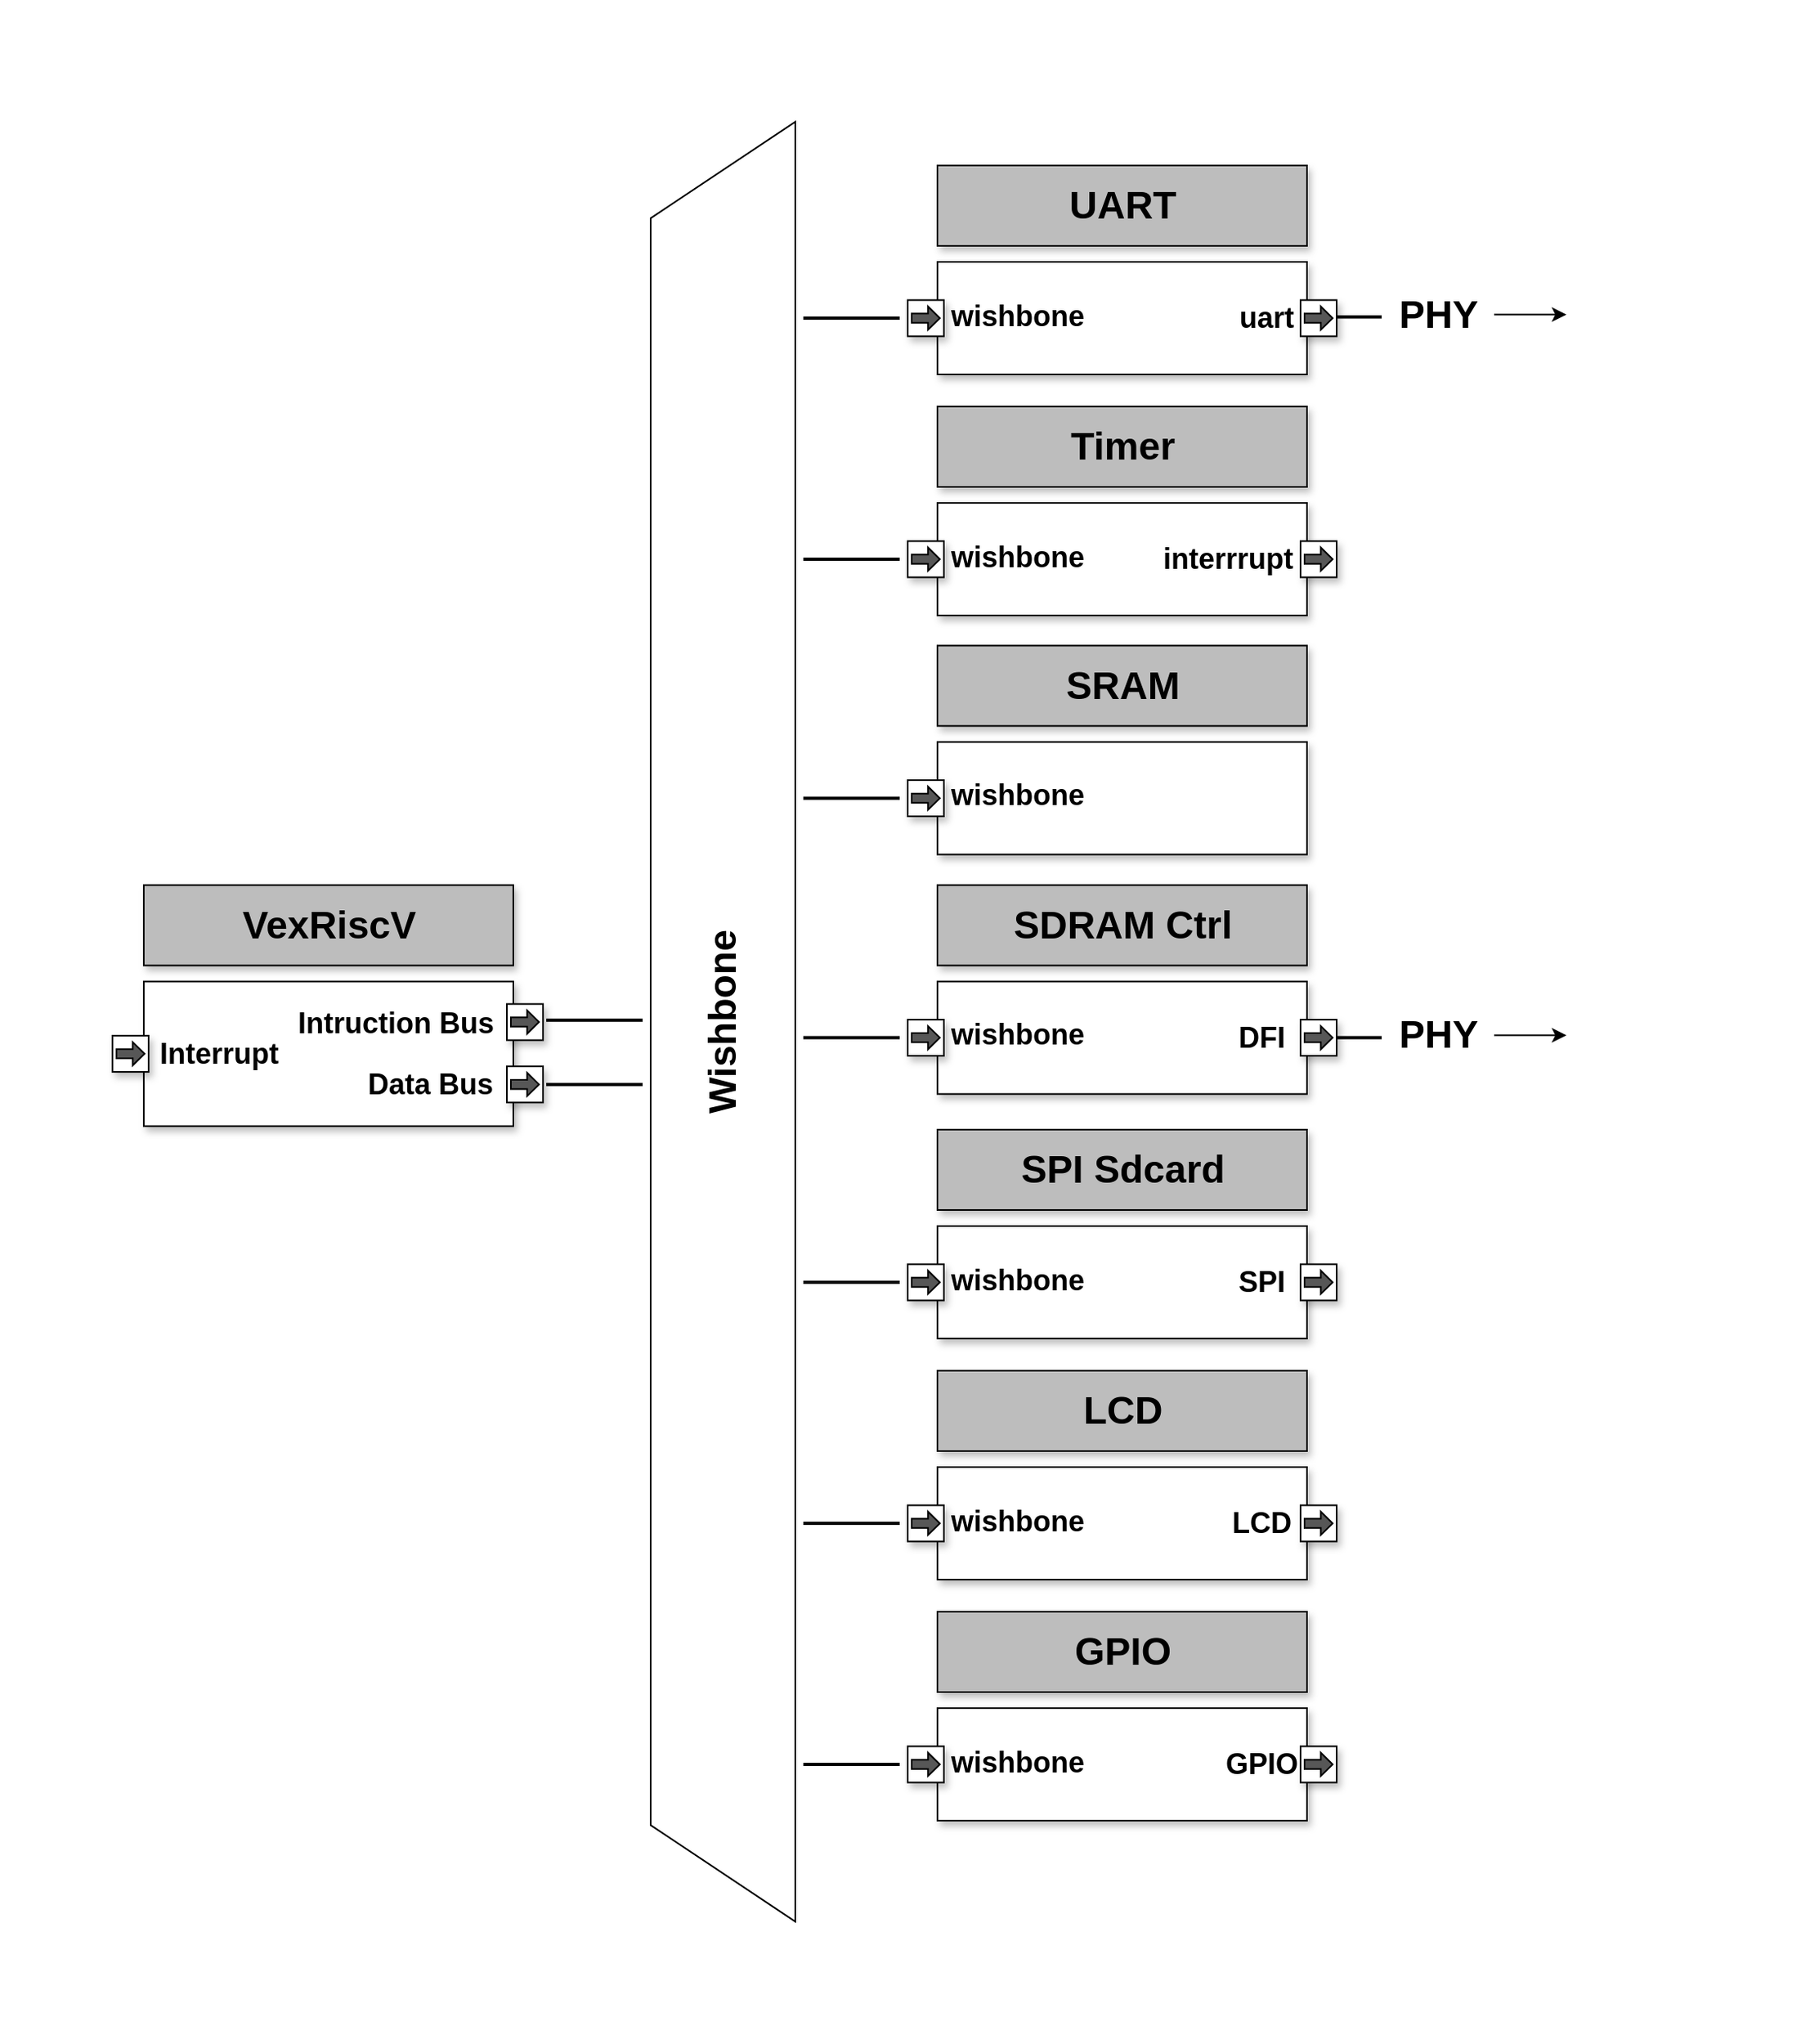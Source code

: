 <mxfile version="24.7.8">
  <diagram name="Page-1" id="6OxY_6_WlT_LIe2wQiZD">
    <mxGraphModel dx="2138" dy="1482" grid="1" gridSize="10" guides="1" tooltips="1" connect="1" arrows="1" fold="1" page="1" pageScale="1" pageWidth="850" pageHeight="1100" math="0" shadow="0">
      <root>
        <mxCell id="0" />
        <mxCell id="1" parent="0" />
        <mxCell id="eTnkCuq8bk1XYFF8HePN-374" value="" style="rounded=0;whiteSpace=wrap;html=1;strokeColor=none;" vertex="1" parent="1">
          <mxGeometry x="170" y="167.8" width="1120" height="1270" as="geometry" />
        </mxCell>
        <mxCell id="eTnkCuq8bk1XYFF8HePN-86" value="" style="rounded=0;whiteSpace=wrap;html=1;shadow=1;" vertex="1" parent="1">
          <mxGeometry x="259.5" y="777.8" width="230" height="90" as="geometry" />
        </mxCell>
        <mxCell id="eTnkCuq8bk1XYFF8HePN-85" value="&lt;font style=&quot;font-size: 24px;&quot;&gt;&lt;b&gt;Wishbone&lt;/b&gt;&lt;/font&gt;" style="shape=trapezoid;perimeter=trapezoidPerimeter;whiteSpace=wrap;html=1;fixedSize=1;size=60;rotation=-90;" vertex="1" parent="1">
          <mxGeometry x="60" y="757.8" width="1120" height="90" as="geometry" />
        </mxCell>
        <mxCell id="eTnkCuq8bk1XYFF8HePN-88" value="&lt;font style=&quot;font-size: 24px;&quot;&gt;&lt;b&gt;VexRiscV&lt;/b&gt;&lt;/font&gt;" style="rounded=0;whiteSpace=wrap;html=1;fillColor=#BDBDBD;shadow=1;" vertex="1" parent="1">
          <mxGeometry x="259.5" y="717.8" width="230" height="50" as="geometry" />
        </mxCell>
        <mxCell id="eTnkCuq8bk1XYFF8HePN-89" value="&lt;font style=&quot;font-size: 18px;&quot;&gt;&lt;b style=&quot;&quot;&gt;Intruction Bus&lt;/b&gt;&lt;/font&gt;" style="text;html=1;align=center;verticalAlign=middle;resizable=0;points=[];autosize=1;strokeColor=none;fillColor=none;" vertex="1" parent="1">
          <mxGeometry x="340.5" y="783.8" width="150" height="40" as="geometry" />
        </mxCell>
        <mxCell id="eTnkCuq8bk1XYFF8HePN-90" value="&lt;font style=&quot;font-size: 18px;&quot;&gt;&lt;b style=&quot;&quot;&gt;&amp;nbsp;Data Bus&lt;/b&gt;&lt;/font&gt;" style="text;html=1;align=center;verticalAlign=middle;resizable=0;points=[];autosize=1;strokeColor=none;fillColor=none;" vertex="1" parent="1">
          <mxGeometry x="379.5" y="821.85" width="110" height="40" as="geometry" />
        </mxCell>
        <mxCell id="eTnkCuq8bk1XYFF8HePN-91" value="&lt;font style=&quot;font-size: 18px;&quot;&gt;&lt;b style=&quot;&quot;&gt;Interrupt&lt;/b&gt;&lt;/font&gt;" style="text;html=1;align=center;verticalAlign=middle;resizable=0;points=[];autosize=1;strokeColor=none;fillColor=none;" vertex="1" parent="1">
          <mxGeometry x="255.5" y="802.8" width="100" height="40" as="geometry" />
        </mxCell>
        <mxCell id="eTnkCuq8bk1XYFF8HePN-92" value="" style="whiteSpace=wrap;html=1;aspect=fixed;shadow=1;" vertex="1" parent="1">
          <mxGeometry x="485.5" y="791.8" width="22.5" height="22.5" as="geometry" />
        </mxCell>
        <mxCell id="eTnkCuq8bk1XYFF8HePN-94" value="" style="shape=flexArrow;endArrow=classic;html=1;rounded=0;width=5.736;endSize=2.124;endWidth=7.751;fillColor=#575757;entryX=0.911;entryY=0.499;entryDx=0;entryDy=0;entryPerimeter=0;" edge="1" parent="1" target="eTnkCuq8bk1XYFF8HePN-92">
          <mxGeometry width="50" height="50" relative="1" as="geometry">
            <mxPoint x="487.5" y="803.04" as="sourcePoint" />
            <mxPoint x="500.5" y="805.25" as="targetPoint" />
          </mxGeometry>
        </mxCell>
        <mxCell id="eTnkCuq8bk1XYFF8HePN-102" value="" style="rounded=0;whiteSpace=wrap;html=1;shadow=1;" vertex="1" parent="1">
          <mxGeometry x="753.5" y="330" width="230" height="70" as="geometry" />
        </mxCell>
        <mxCell id="eTnkCuq8bk1XYFF8HePN-104" value="&lt;font style=&quot;font-size: 24px;&quot;&gt;&lt;b&gt;UART&lt;/b&gt;&lt;/font&gt;" style="rounded=0;whiteSpace=wrap;html=1;fillColor=#BDBDBD;shadow=1;" vertex="1" parent="1">
          <mxGeometry x="753.5" y="270" width="230" height="50" as="geometry" />
        </mxCell>
        <mxCell id="eTnkCuq8bk1XYFF8HePN-105" value="&lt;font style=&quot;font-size: 18px;&quot;&gt;&lt;b&gt;uart&lt;/b&gt;&lt;/font&gt;" style="text;html=1;align=center;verticalAlign=middle;resizable=0;points=[];autosize=1;strokeColor=none;fillColor=none;" vertex="1" parent="1">
          <mxGeometry x="927.5" y="345" width="60" height="40" as="geometry" />
        </mxCell>
        <mxCell id="eTnkCuq8bk1XYFF8HePN-107" value="&lt;font style=&quot;font-size: 18px;&quot;&gt;&lt;b style=&quot;&quot;&gt;wishbone&lt;/b&gt;&lt;/font&gt;" style="text;html=1;align=center;verticalAlign=middle;resizable=0;points=[];autosize=1;strokeColor=none;fillColor=none;" vertex="1" parent="1">
          <mxGeometry x="747.5" y="343.5" width="110" height="40" as="geometry" />
        </mxCell>
        <mxCell id="eTnkCuq8bk1XYFF8HePN-262" value="" style="whiteSpace=wrap;html=1;aspect=fixed;shadow=1;" vertex="1" parent="1">
          <mxGeometry x="485.5" y="830.6" width="22.5" height="22.5" as="geometry" />
        </mxCell>
        <mxCell id="eTnkCuq8bk1XYFF8HePN-263" value="" style="shape=flexArrow;endArrow=classic;html=1;rounded=0;width=5.736;endSize=2.124;endWidth=7.751;fillColor=#575757;entryX=0.911;entryY=0.499;entryDx=0;entryDy=0;entryPerimeter=0;" edge="1" target="eTnkCuq8bk1XYFF8HePN-262" parent="1">
          <mxGeometry width="50" height="50" relative="1" as="geometry">
            <mxPoint x="487.5" y="841.84" as="sourcePoint" />
            <mxPoint x="500.5" y="844.05" as="targetPoint" />
          </mxGeometry>
        </mxCell>
        <mxCell id="eTnkCuq8bk1XYFF8HePN-264" value="" style="whiteSpace=wrap;html=1;aspect=fixed;shadow=1;" vertex="1" parent="1">
          <mxGeometry x="240" y="811.55" width="22.5" height="22.5" as="geometry" />
        </mxCell>
        <mxCell id="eTnkCuq8bk1XYFF8HePN-265" value="" style="shape=flexArrow;endArrow=classic;html=1;rounded=0;width=5.736;endSize=2.124;endWidth=7.751;fillColor=#575757;entryX=0.911;entryY=0.499;entryDx=0;entryDy=0;entryPerimeter=0;" edge="1" target="eTnkCuq8bk1XYFF8HePN-264" parent="1">
          <mxGeometry width="50" height="50" relative="1" as="geometry">
            <mxPoint x="242" y="822.79" as="sourcePoint" />
            <mxPoint x="255" y="825" as="targetPoint" />
          </mxGeometry>
        </mxCell>
        <mxCell id="eTnkCuq8bk1XYFF8HePN-268" value="" style="whiteSpace=wrap;html=1;aspect=fixed;shadow=1;" vertex="1" parent="1">
          <mxGeometry x="735" y="353.75" width="22.5" height="22.5" as="geometry" />
        </mxCell>
        <mxCell id="eTnkCuq8bk1XYFF8HePN-269" value="" style="shape=flexArrow;endArrow=classic;html=1;rounded=0;width=5.736;endSize=2.124;endWidth=7.751;fillColor=#575757;entryX=0.911;entryY=0.499;entryDx=0;entryDy=0;entryPerimeter=0;" edge="1" target="eTnkCuq8bk1XYFF8HePN-268" parent="1">
          <mxGeometry width="50" height="50" relative="1" as="geometry">
            <mxPoint x="737" y="364.99" as="sourcePoint" />
            <mxPoint x="750" y="367.2" as="targetPoint" />
          </mxGeometry>
        </mxCell>
        <mxCell id="eTnkCuq8bk1XYFF8HePN-271" value="" style="whiteSpace=wrap;html=1;aspect=fixed;shadow=1;" vertex="1" parent="1">
          <mxGeometry x="979.5" y="353.75" width="22.5" height="22.5" as="geometry" />
        </mxCell>
        <mxCell id="eTnkCuq8bk1XYFF8HePN-272" value="" style="shape=flexArrow;endArrow=classic;html=1;rounded=0;width=5.736;endSize=2.124;endWidth=7.751;fillColor=#575757;entryX=0.911;entryY=0.499;entryDx=0;entryDy=0;entryPerimeter=0;" edge="1" target="eTnkCuq8bk1XYFF8HePN-271" parent="1">
          <mxGeometry width="50" height="50" relative="1" as="geometry">
            <mxPoint x="981.5" y="364.99" as="sourcePoint" />
            <mxPoint x="994.5" y="367.2" as="targetPoint" />
          </mxGeometry>
        </mxCell>
        <mxCell id="eTnkCuq8bk1XYFF8HePN-273" value="" style="rounded=0;whiteSpace=wrap;html=1;shadow=1;" vertex="1" parent="1">
          <mxGeometry x="753.5" y="480" width="230" height="70" as="geometry" />
        </mxCell>
        <mxCell id="eTnkCuq8bk1XYFF8HePN-274" value="&lt;font style=&quot;font-size: 24px;&quot;&gt;&lt;b&gt;Timer&lt;/b&gt;&lt;/font&gt;" style="rounded=0;whiteSpace=wrap;html=1;fillColor=#BDBDBD;shadow=1;" vertex="1" parent="1">
          <mxGeometry x="753.5" y="420" width="230" height="50" as="geometry" />
        </mxCell>
        <mxCell id="eTnkCuq8bk1XYFF8HePN-275" value="&lt;font style=&quot;font-size: 18px;&quot;&gt;&lt;b&gt;interrrupt&lt;/b&gt;&lt;/font&gt;" style="text;html=1;align=center;verticalAlign=middle;resizable=0;points=[];autosize=1;strokeColor=none;fillColor=none;" vertex="1" parent="1">
          <mxGeometry x="883.5" y="495" width="100" height="40" as="geometry" />
        </mxCell>
        <mxCell id="eTnkCuq8bk1XYFF8HePN-276" value="&lt;font style=&quot;font-size: 18px;&quot;&gt;&lt;b style=&quot;&quot;&gt;wishbone&lt;/b&gt;&lt;/font&gt;" style="text;html=1;align=center;verticalAlign=middle;resizable=0;points=[];autosize=1;strokeColor=none;fillColor=none;" vertex="1" parent="1">
          <mxGeometry x="747.5" y="493.5" width="110" height="40" as="geometry" />
        </mxCell>
        <mxCell id="eTnkCuq8bk1XYFF8HePN-277" value="" style="whiteSpace=wrap;html=1;aspect=fixed;shadow=1;" vertex="1" parent="1">
          <mxGeometry x="735" y="503.75" width="22.5" height="22.5" as="geometry" />
        </mxCell>
        <mxCell id="eTnkCuq8bk1XYFF8HePN-278" value="" style="shape=flexArrow;endArrow=classic;html=1;rounded=0;width=5.736;endSize=2.124;endWidth=7.751;fillColor=#575757;entryX=0.911;entryY=0.499;entryDx=0;entryDy=0;entryPerimeter=0;" edge="1" parent="1" target="eTnkCuq8bk1XYFF8HePN-277">
          <mxGeometry width="50" height="50" relative="1" as="geometry">
            <mxPoint x="737" y="514.99" as="sourcePoint" />
            <mxPoint x="750" y="517.2" as="targetPoint" />
          </mxGeometry>
        </mxCell>
        <mxCell id="eTnkCuq8bk1XYFF8HePN-279" value="" style="whiteSpace=wrap;html=1;aspect=fixed;shadow=1;" vertex="1" parent="1">
          <mxGeometry x="979.5" y="503.75" width="22.5" height="22.5" as="geometry" />
        </mxCell>
        <mxCell id="eTnkCuq8bk1XYFF8HePN-280" value="" style="shape=flexArrow;endArrow=classic;html=1;rounded=0;width=5.736;endSize=2.124;endWidth=7.751;fillColor=#575757;entryX=0.911;entryY=0.499;entryDx=0;entryDy=0;entryPerimeter=0;" edge="1" parent="1" target="eTnkCuq8bk1XYFF8HePN-279">
          <mxGeometry width="50" height="50" relative="1" as="geometry">
            <mxPoint x="981.5" y="514.99" as="sourcePoint" />
            <mxPoint x="994.5" y="517.2" as="targetPoint" />
          </mxGeometry>
        </mxCell>
        <mxCell id="eTnkCuq8bk1XYFF8HePN-281" value="" style="rounded=0;whiteSpace=wrap;html=1;shadow=1;" vertex="1" parent="1">
          <mxGeometry x="753.5" y="628.75" width="230" height="70" as="geometry" />
        </mxCell>
        <mxCell id="eTnkCuq8bk1XYFF8HePN-282" value="&lt;font style=&quot;font-size: 24px;&quot;&gt;&lt;b&gt;SRAM&lt;/b&gt;&lt;/font&gt;" style="rounded=0;whiteSpace=wrap;html=1;fillColor=#BDBDBD;shadow=1;" vertex="1" parent="1">
          <mxGeometry x="753.5" y="568.75" width="230" height="50" as="geometry" />
        </mxCell>
        <mxCell id="eTnkCuq8bk1XYFF8HePN-284" value="&lt;font style=&quot;font-size: 18px;&quot;&gt;&lt;b style=&quot;&quot;&gt;wishbone&lt;/b&gt;&lt;/font&gt;" style="text;html=1;align=center;verticalAlign=middle;resizable=0;points=[];autosize=1;strokeColor=none;fillColor=none;" vertex="1" parent="1">
          <mxGeometry x="747.5" y="642.25" width="110" height="40" as="geometry" />
        </mxCell>
        <mxCell id="eTnkCuq8bk1XYFF8HePN-285" value="" style="whiteSpace=wrap;html=1;aspect=fixed;shadow=1;" vertex="1" parent="1">
          <mxGeometry x="735" y="652.5" width="22.5" height="22.5" as="geometry" />
        </mxCell>
        <mxCell id="eTnkCuq8bk1XYFF8HePN-286" value="" style="shape=flexArrow;endArrow=classic;html=1;rounded=0;width=5.736;endSize=2.124;endWidth=7.751;fillColor=#575757;entryX=0.911;entryY=0.499;entryDx=0;entryDy=0;entryPerimeter=0;" edge="1" target="eTnkCuq8bk1XYFF8HePN-285" parent="1">
          <mxGeometry width="50" height="50" relative="1" as="geometry">
            <mxPoint x="737" y="663.74" as="sourcePoint" />
            <mxPoint x="750" y="665.95" as="targetPoint" />
          </mxGeometry>
        </mxCell>
        <mxCell id="eTnkCuq8bk1XYFF8HePN-289" value="" style="rounded=0;whiteSpace=wrap;html=1;shadow=1;" vertex="1" parent="1">
          <mxGeometry x="753.5" y="777.8" width="230" height="70" as="geometry" />
        </mxCell>
        <mxCell id="eTnkCuq8bk1XYFF8HePN-290" value="&lt;font style=&quot;font-size: 24px;&quot;&gt;&lt;b&gt;SDRAM Ctrl&lt;/b&gt;&lt;/font&gt;" style="rounded=0;whiteSpace=wrap;html=1;fillColor=#BDBDBD;shadow=1;" vertex="1" parent="1">
          <mxGeometry x="753.5" y="717.8" width="230" height="50" as="geometry" />
        </mxCell>
        <mxCell id="eTnkCuq8bk1XYFF8HePN-291" value="&lt;font style=&quot;font-size: 18px;&quot;&gt;&lt;b&gt;DFI&lt;/b&gt;&lt;/font&gt;" style="text;html=1;align=center;verticalAlign=middle;resizable=0;points=[];autosize=1;strokeColor=none;fillColor=none;" vertex="1" parent="1">
          <mxGeometry x="929.5" y="792.8" width="50" height="40" as="geometry" />
        </mxCell>
        <mxCell id="eTnkCuq8bk1XYFF8HePN-292" value="&lt;font style=&quot;font-size: 18px;&quot;&gt;&lt;b style=&quot;&quot;&gt;wishbone&lt;/b&gt;&lt;/font&gt;" style="text;html=1;align=center;verticalAlign=middle;resizable=0;points=[];autosize=1;strokeColor=none;fillColor=none;" vertex="1" parent="1">
          <mxGeometry x="747.5" y="791.3" width="110" height="40" as="geometry" />
        </mxCell>
        <mxCell id="eTnkCuq8bk1XYFF8HePN-293" value="" style="whiteSpace=wrap;html=1;aspect=fixed;shadow=1;" vertex="1" parent="1">
          <mxGeometry x="735" y="801.55" width="22.5" height="22.5" as="geometry" />
        </mxCell>
        <mxCell id="eTnkCuq8bk1XYFF8HePN-294" value="" style="shape=flexArrow;endArrow=classic;html=1;rounded=0;width=5.736;endSize=2.124;endWidth=7.751;fillColor=#575757;entryX=0.911;entryY=0.499;entryDx=0;entryDy=0;entryPerimeter=0;" edge="1" target="eTnkCuq8bk1XYFF8HePN-293" parent="1">
          <mxGeometry width="50" height="50" relative="1" as="geometry">
            <mxPoint x="737" y="812.79" as="sourcePoint" />
            <mxPoint x="750" y="815" as="targetPoint" />
          </mxGeometry>
        </mxCell>
        <mxCell id="eTnkCuq8bk1XYFF8HePN-295" value="" style="whiteSpace=wrap;html=1;aspect=fixed;shadow=1;" vertex="1" parent="1">
          <mxGeometry x="979.5" y="801.55" width="22.5" height="22.5" as="geometry" />
        </mxCell>
        <mxCell id="eTnkCuq8bk1XYFF8HePN-296" value="" style="shape=flexArrow;endArrow=classic;html=1;rounded=0;width=5.736;endSize=2.124;endWidth=7.751;fillColor=#575757;entryX=0.911;entryY=0.499;entryDx=0;entryDy=0;entryPerimeter=0;" edge="1" target="eTnkCuq8bk1XYFF8HePN-295" parent="1">
          <mxGeometry width="50" height="50" relative="1" as="geometry">
            <mxPoint x="981.5" y="812.79" as="sourcePoint" />
            <mxPoint x="994.5" y="815" as="targetPoint" />
          </mxGeometry>
        </mxCell>
        <mxCell id="eTnkCuq8bk1XYFF8HePN-297" value="" style="rounded=0;whiteSpace=wrap;html=1;shadow=1;" vertex="1" parent="1">
          <mxGeometry x="753.5" y="930" width="230" height="70" as="geometry" />
        </mxCell>
        <mxCell id="eTnkCuq8bk1XYFF8HePN-298" value="&lt;font style=&quot;font-size: 24px;&quot;&gt;&lt;b&gt;SPI Sdcard&lt;/b&gt;&lt;/font&gt;" style="rounded=0;whiteSpace=wrap;html=1;fillColor=#BDBDBD;shadow=1;" vertex="1" parent="1">
          <mxGeometry x="753.5" y="870" width="230" height="50" as="geometry" />
        </mxCell>
        <mxCell id="eTnkCuq8bk1XYFF8HePN-299" value="&lt;font style=&quot;font-size: 18px;&quot;&gt;&lt;b&gt;SPI&lt;/b&gt;&lt;/font&gt;" style="text;html=1;align=center;verticalAlign=middle;resizable=0;points=[];autosize=1;strokeColor=none;fillColor=none;" vertex="1" parent="1">
          <mxGeometry x="929.5" y="945" width="50" height="40" as="geometry" />
        </mxCell>
        <mxCell id="eTnkCuq8bk1XYFF8HePN-300" value="&lt;font style=&quot;font-size: 18px;&quot;&gt;&lt;b style=&quot;&quot;&gt;wishbone&lt;/b&gt;&lt;/font&gt;" style="text;html=1;align=center;verticalAlign=middle;resizable=0;points=[];autosize=1;strokeColor=none;fillColor=none;" vertex="1" parent="1">
          <mxGeometry x="747.5" y="943.5" width="110" height="40" as="geometry" />
        </mxCell>
        <mxCell id="eTnkCuq8bk1XYFF8HePN-301" value="" style="whiteSpace=wrap;html=1;aspect=fixed;shadow=1;" vertex="1" parent="1">
          <mxGeometry x="735" y="953.75" width="22.5" height="22.5" as="geometry" />
        </mxCell>
        <mxCell id="eTnkCuq8bk1XYFF8HePN-302" value="" style="shape=flexArrow;endArrow=classic;html=1;rounded=0;width=5.736;endSize=2.124;endWidth=7.751;fillColor=#575757;entryX=0.911;entryY=0.499;entryDx=0;entryDy=0;entryPerimeter=0;" edge="1" target="eTnkCuq8bk1XYFF8HePN-301" parent="1">
          <mxGeometry width="50" height="50" relative="1" as="geometry">
            <mxPoint x="737" y="964.99" as="sourcePoint" />
            <mxPoint x="750" y="967.2" as="targetPoint" />
          </mxGeometry>
        </mxCell>
        <mxCell id="eTnkCuq8bk1XYFF8HePN-303" value="" style="whiteSpace=wrap;html=1;aspect=fixed;shadow=1;" vertex="1" parent="1">
          <mxGeometry x="979.5" y="953.75" width="22.5" height="22.5" as="geometry" />
        </mxCell>
        <mxCell id="eTnkCuq8bk1XYFF8HePN-304" value="" style="shape=flexArrow;endArrow=classic;html=1;rounded=0;width=5.736;endSize=2.124;endWidth=7.751;fillColor=#575757;entryX=0.911;entryY=0.499;entryDx=0;entryDy=0;entryPerimeter=0;" edge="1" target="eTnkCuq8bk1XYFF8HePN-303" parent="1">
          <mxGeometry width="50" height="50" relative="1" as="geometry">
            <mxPoint x="981.5" y="964.99" as="sourcePoint" />
            <mxPoint x="994.5" y="967.2" as="targetPoint" />
          </mxGeometry>
        </mxCell>
        <mxCell id="eTnkCuq8bk1XYFF8HePN-305" value="" style="line;strokeWidth=2;html=1;" vertex="1" parent="1">
          <mxGeometry x="1002" y="792.8" width="28" height="40" as="geometry" />
        </mxCell>
        <mxCell id="eTnkCuq8bk1XYFF8HePN-315" style="edgeStyle=orthogonalEdgeStyle;rounded=0;orthogonalLoop=1;jettySize=auto;html=1;" edge="1" parent="1" source="eTnkCuq8bk1XYFF8HePN-308">
          <mxGeometry relative="1" as="geometry">
            <mxPoint x="1145" y="811.3" as="targetPoint" />
          </mxGeometry>
        </mxCell>
        <mxCell id="eTnkCuq8bk1XYFF8HePN-308" value="&lt;font style=&quot;font-size: 24px;&quot;&gt;&lt;b&gt;PHY&lt;/b&gt;&lt;/font&gt;" style="text;html=1;align=center;verticalAlign=middle;resizable=0;points=[];autosize=1;strokeColor=none;fillColor=none;" vertex="1" parent="1">
          <mxGeometry x="1030" y="791.3" width="70" height="40" as="geometry" />
        </mxCell>
        <mxCell id="eTnkCuq8bk1XYFF8HePN-316" value="" style="line;strokeWidth=2;html=1;" vertex="1" parent="1">
          <mxGeometry x="670" y="345" width="60" height="40" as="geometry" />
        </mxCell>
        <mxCell id="eTnkCuq8bk1XYFF8HePN-323" value="" style="line;strokeWidth=2;html=1;" vertex="1" parent="1">
          <mxGeometry x="670" y="643.75" width="60" height="40" as="geometry" />
        </mxCell>
        <mxCell id="eTnkCuq8bk1XYFF8HePN-324" value="" style="line;strokeWidth=2;html=1;" vertex="1" parent="1">
          <mxGeometry x="670" y="792.8" width="60" height="40" as="geometry" />
        </mxCell>
        <mxCell id="eTnkCuq8bk1XYFF8HePN-325" value="" style="line;strokeWidth=2;html=1;" vertex="1" parent="1">
          <mxGeometry x="670" y="495" width="60" height="40" as="geometry" />
        </mxCell>
        <mxCell id="eTnkCuq8bk1XYFF8HePN-326" value="" style="line;strokeWidth=2;html=1;" vertex="1" parent="1">
          <mxGeometry x="670" y="945" width="60" height="40" as="geometry" />
        </mxCell>
        <mxCell id="eTnkCuq8bk1XYFF8HePN-328" value="" style="line;strokeWidth=2;html=1;" vertex="1" parent="1">
          <mxGeometry x="1002" y="344.25" width="28" height="40" as="geometry" />
        </mxCell>
        <mxCell id="eTnkCuq8bk1XYFF8HePN-329" style="edgeStyle=orthogonalEdgeStyle;rounded=0;orthogonalLoop=1;jettySize=auto;html=1;" edge="1" source="eTnkCuq8bk1XYFF8HePN-330" parent="1">
          <mxGeometry relative="1" as="geometry">
            <mxPoint x="1145" y="362.75" as="targetPoint" />
          </mxGeometry>
        </mxCell>
        <mxCell id="eTnkCuq8bk1XYFF8HePN-330" value="&lt;font style=&quot;font-size: 24px;&quot;&gt;&lt;b&gt;PHY&lt;/b&gt;&lt;/font&gt;" style="text;html=1;align=center;verticalAlign=middle;resizable=0;points=[];autosize=1;strokeColor=none;fillColor=none;" vertex="1" parent="1">
          <mxGeometry x="1030" y="342.75" width="70" height="40" as="geometry" />
        </mxCell>
        <mxCell id="eTnkCuq8bk1XYFF8HePN-349" value="" style="rounded=0;whiteSpace=wrap;html=1;shadow=1;" vertex="1" parent="1">
          <mxGeometry x="753.5" y="1080" width="230" height="70" as="geometry" />
        </mxCell>
        <mxCell id="eTnkCuq8bk1XYFF8HePN-350" value="&lt;span style=&quot;font-size: 24px;&quot;&gt;&lt;b&gt;LCD&lt;/b&gt;&lt;/span&gt;" style="rounded=0;whiteSpace=wrap;html=1;fillColor=#BDBDBD;shadow=1;" vertex="1" parent="1">
          <mxGeometry x="753.5" y="1020" width="230" height="50" as="geometry" />
        </mxCell>
        <mxCell id="eTnkCuq8bk1XYFF8HePN-351" value="&lt;font style=&quot;font-size: 18px;&quot;&gt;&lt;b&gt;LCD&lt;/b&gt;&lt;/font&gt;" style="text;html=1;align=center;verticalAlign=middle;resizable=0;points=[];autosize=1;strokeColor=none;fillColor=none;" vertex="1" parent="1">
          <mxGeometry x="924.5" y="1095" width="60" height="40" as="geometry" />
        </mxCell>
        <mxCell id="eTnkCuq8bk1XYFF8HePN-352" value="&lt;font style=&quot;font-size: 18px;&quot;&gt;&lt;b style=&quot;&quot;&gt;wishbone&lt;/b&gt;&lt;/font&gt;" style="text;html=1;align=center;verticalAlign=middle;resizable=0;points=[];autosize=1;strokeColor=none;fillColor=none;" vertex="1" parent="1">
          <mxGeometry x="747.5" y="1093.5" width="110" height="40" as="geometry" />
        </mxCell>
        <mxCell id="eTnkCuq8bk1XYFF8HePN-353" value="" style="whiteSpace=wrap;html=1;aspect=fixed;shadow=1;" vertex="1" parent="1">
          <mxGeometry x="735" y="1103.75" width="22.5" height="22.5" as="geometry" />
        </mxCell>
        <mxCell id="eTnkCuq8bk1XYFF8HePN-354" value="" style="shape=flexArrow;endArrow=classic;html=1;rounded=0;width=5.736;endSize=2.124;endWidth=7.751;fillColor=#575757;entryX=0.911;entryY=0.499;entryDx=0;entryDy=0;entryPerimeter=0;" edge="1" target="eTnkCuq8bk1XYFF8HePN-353" parent="1">
          <mxGeometry width="50" height="50" relative="1" as="geometry">
            <mxPoint x="737" y="1114.99" as="sourcePoint" />
            <mxPoint x="750" y="1117.2" as="targetPoint" />
          </mxGeometry>
        </mxCell>
        <mxCell id="eTnkCuq8bk1XYFF8HePN-355" value="" style="whiteSpace=wrap;html=1;aspect=fixed;shadow=1;" vertex="1" parent="1">
          <mxGeometry x="979.5" y="1103.75" width="22.5" height="22.5" as="geometry" />
        </mxCell>
        <mxCell id="eTnkCuq8bk1XYFF8HePN-356" value="" style="shape=flexArrow;endArrow=classic;html=1;rounded=0;width=5.736;endSize=2.124;endWidth=7.751;fillColor=#575757;entryX=0.911;entryY=0.499;entryDx=0;entryDy=0;entryPerimeter=0;" edge="1" target="eTnkCuq8bk1XYFF8HePN-355" parent="1">
          <mxGeometry width="50" height="50" relative="1" as="geometry">
            <mxPoint x="981.5" y="1114.99" as="sourcePoint" />
            <mxPoint x="994.5" y="1117.2" as="targetPoint" />
          </mxGeometry>
        </mxCell>
        <mxCell id="eTnkCuq8bk1XYFF8HePN-357" value="" style="line;strokeWidth=2;html=1;" vertex="1" parent="1">
          <mxGeometry x="670" y="1095" width="60" height="40" as="geometry" />
        </mxCell>
        <mxCell id="eTnkCuq8bk1XYFF8HePN-358" value="" style="rounded=0;whiteSpace=wrap;html=1;shadow=1;" vertex="1" parent="1">
          <mxGeometry x="753.5" y="1230" width="230" height="70" as="geometry" />
        </mxCell>
        <mxCell id="eTnkCuq8bk1XYFF8HePN-359" value="&lt;font style=&quot;font-size: 24px;&quot;&gt;&lt;b&gt;GPIO&lt;/b&gt;&lt;/font&gt;" style="rounded=0;whiteSpace=wrap;html=1;fillColor=#BDBDBD;shadow=1;" vertex="1" parent="1">
          <mxGeometry x="753.5" y="1170" width="230" height="50" as="geometry" />
        </mxCell>
        <mxCell id="eTnkCuq8bk1XYFF8HePN-360" value="&lt;font style=&quot;font-size: 18px;&quot;&gt;&lt;b&gt;GPIO&lt;/b&gt;&lt;/font&gt;" style="text;html=1;align=center;verticalAlign=middle;resizable=0;points=[];autosize=1;strokeColor=none;fillColor=none;" vertex="1" parent="1">
          <mxGeometry x="919.5" y="1245" width="70" height="40" as="geometry" />
        </mxCell>
        <mxCell id="eTnkCuq8bk1XYFF8HePN-361" value="&lt;font style=&quot;font-size: 18px;&quot;&gt;&lt;b style=&quot;&quot;&gt;wishbone&lt;/b&gt;&lt;/font&gt;" style="text;html=1;align=center;verticalAlign=middle;resizable=0;points=[];autosize=1;strokeColor=none;fillColor=none;" vertex="1" parent="1">
          <mxGeometry x="747.5" y="1243.5" width="110" height="40" as="geometry" />
        </mxCell>
        <mxCell id="eTnkCuq8bk1XYFF8HePN-362" value="" style="whiteSpace=wrap;html=1;aspect=fixed;shadow=1;" vertex="1" parent="1">
          <mxGeometry x="735" y="1253.75" width="22.5" height="22.5" as="geometry" />
        </mxCell>
        <mxCell id="eTnkCuq8bk1XYFF8HePN-363" value="" style="shape=flexArrow;endArrow=classic;html=1;rounded=0;width=5.736;endSize=2.124;endWidth=7.751;fillColor=#575757;entryX=0.911;entryY=0.499;entryDx=0;entryDy=0;entryPerimeter=0;" edge="1" target="eTnkCuq8bk1XYFF8HePN-362" parent="1">
          <mxGeometry width="50" height="50" relative="1" as="geometry">
            <mxPoint x="737" y="1264.99" as="sourcePoint" />
            <mxPoint x="750" y="1267.2" as="targetPoint" />
          </mxGeometry>
        </mxCell>
        <mxCell id="eTnkCuq8bk1XYFF8HePN-364" value="" style="whiteSpace=wrap;html=1;aspect=fixed;shadow=1;" vertex="1" parent="1">
          <mxGeometry x="979.5" y="1253.75" width="22.5" height="22.5" as="geometry" />
        </mxCell>
        <mxCell id="eTnkCuq8bk1XYFF8HePN-365" value="" style="shape=flexArrow;endArrow=classic;html=1;rounded=0;width=5.736;endSize=2.124;endWidth=7.751;fillColor=#575757;entryX=0.911;entryY=0.499;entryDx=0;entryDy=0;entryPerimeter=0;" edge="1" target="eTnkCuq8bk1XYFF8HePN-364" parent="1">
          <mxGeometry width="50" height="50" relative="1" as="geometry">
            <mxPoint x="981.5" y="1264.99" as="sourcePoint" />
            <mxPoint x="994.5" y="1267.2" as="targetPoint" />
          </mxGeometry>
        </mxCell>
        <mxCell id="eTnkCuq8bk1XYFF8HePN-366" value="" style="line;strokeWidth=2;html=1;" vertex="1" parent="1">
          <mxGeometry x="670" y="1245" width="60" height="40" as="geometry" />
        </mxCell>
        <mxCell id="eTnkCuq8bk1XYFF8HePN-372" value="" style="line;strokeWidth=2;html=1;" vertex="1" parent="1">
          <mxGeometry x="510" y="781.85" width="60" height="40" as="geometry" />
        </mxCell>
        <mxCell id="eTnkCuq8bk1XYFF8HePN-373" value="" style="line;strokeWidth=2;html=1;" vertex="1" parent="1">
          <mxGeometry x="510" y="821.85" width="60" height="40" as="geometry" />
        </mxCell>
      </root>
    </mxGraphModel>
  </diagram>
</mxfile>
